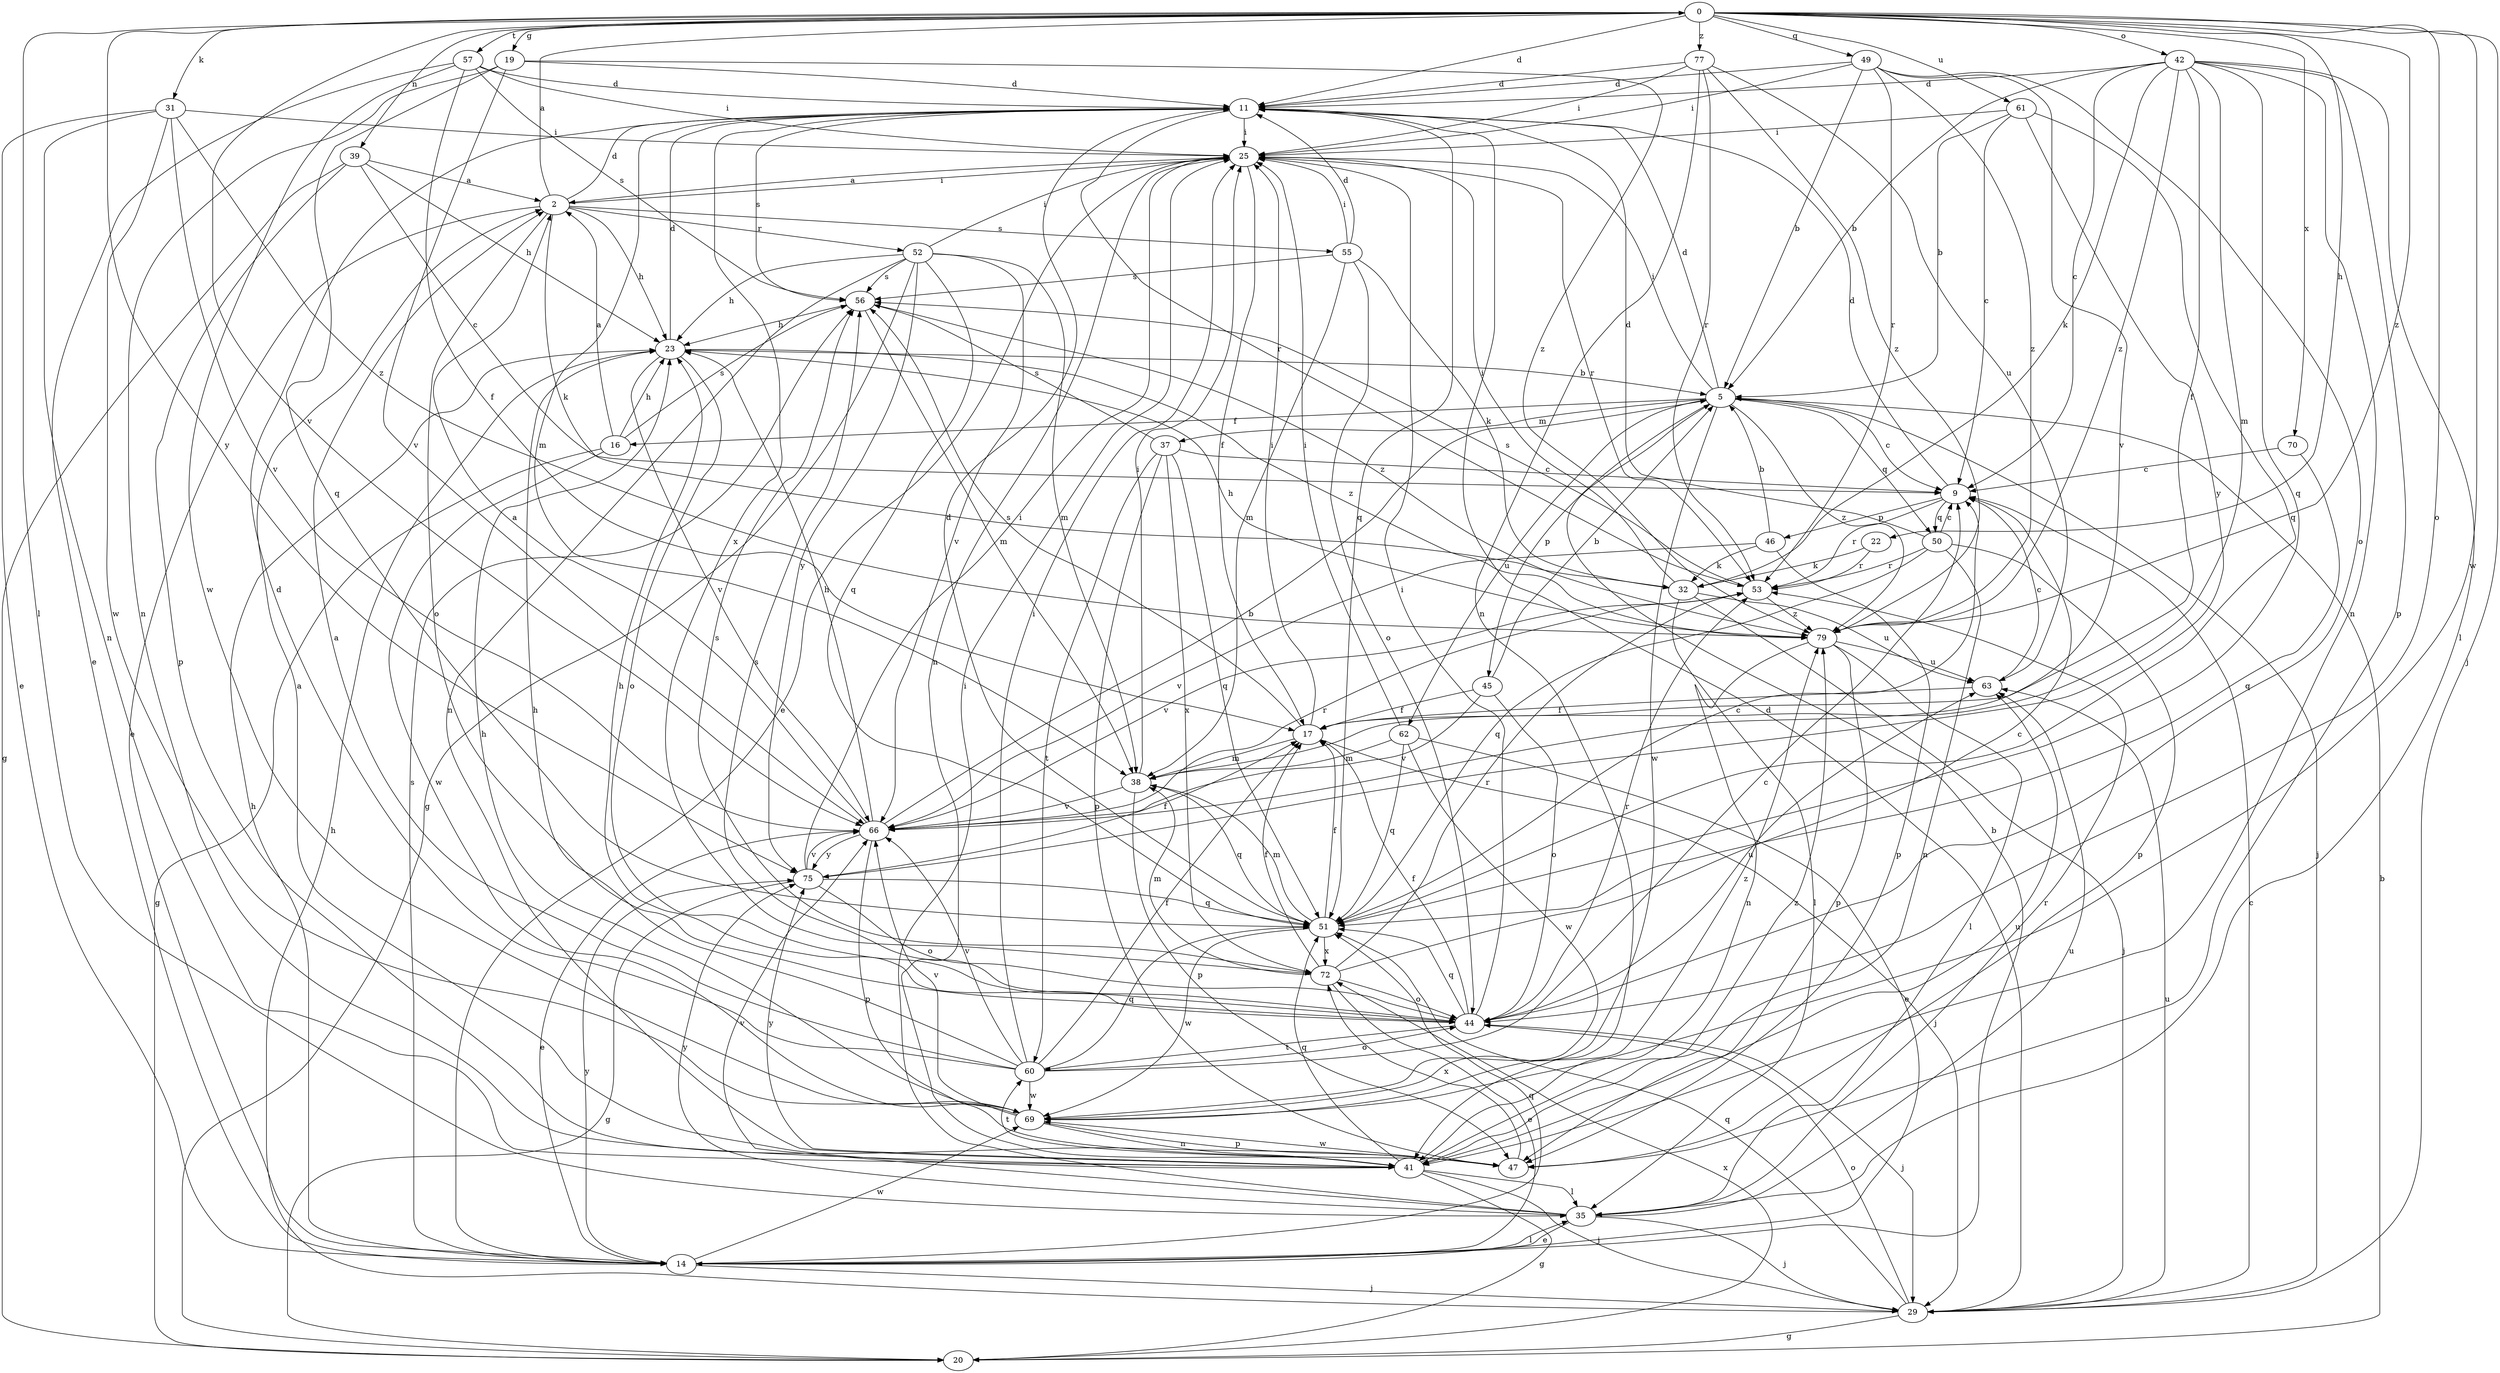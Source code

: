 strict digraph  {
0;
2;
5;
9;
11;
14;
16;
17;
19;
20;
22;
23;
25;
29;
31;
32;
35;
37;
38;
39;
41;
42;
44;
45;
46;
47;
49;
50;
51;
52;
53;
55;
56;
57;
60;
61;
62;
63;
66;
69;
70;
72;
75;
77;
79;
0 -> 11  [label=d];
0 -> 19  [label=g];
0 -> 22  [label=h];
0 -> 29  [label=j];
0 -> 31  [label=k];
0 -> 35  [label=l];
0 -> 39  [label=n];
0 -> 42  [label=o];
0 -> 44  [label=o];
0 -> 49  [label=q];
0 -> 57  [label=t];
0 -> 61  [label=u];
0 -> 66  [label=v];
0 -> 69  [label=w];
0 -> 70  [label=x];
0 -> 75  [label=y];
0 -> 77  [label=z];
0 -> 79  [label=z];
2 -> 0  [label=a];
2 -> 11  [label=d];
2 -> 14  [label=e];
2 -> 23  [label=h];
2 -> 25  [label=i];
2 -> 32  [label=k];
2 -> 44  [label=o];
2 -> 52  [label=r];
2 -> 55  [label=s];
5 -> 9  [label=c];
5 -> 11  [label=d];
5 -> 16  [label=f];
5 -> 25  [label=i];
5 -> 29  [label=j];
5 -> 37  [label=m];
5 -> 45  [label=p];
5 -> 50  [label=q];
5 -> 62  [label=u];
5 -> 69  [label=w];
5 -> 79  [label=z];
9 -> 11  [label=d];
9 -> 46  [label=p];
9 -> 50  [label=q];
9 -> 53  [label=r];
11 -> 25  [label=i];
11 -> 38  [label=m];
11 -> 51  [label=q];
11 -> 53  [label=r];
11 -> 56  [label=s];
11 -> 72  [label=x];
14 -> 5  [label=b];
14 -> 23  [label=h];
14 -> 29  [label=j];
14 -> 35  [label=l];
14 -> 51  [label=q];
14 -> 56  [label=s];
14 -> 69  [label=w];
14 -> 75  [label=y];
16 -> 2  [label=a];
16 -> 20  [label=g];
16 -> 23  [label=h];
16 -> 56  [label=s];
16 -> 69  [label=w];
17 -> 25  [label=i];
17 -> 29  [label=j];
17 -> 38  [label=m];
17 -> 56  [label=s];
19 -> 11  [label=d];
19 -> 41  [label=n];
19 -> 51  [label=q];
19 -> 66  [label=v];
19 -> 79  [label=z];
20 -> 5  [label=b];
20 -> 72  [label=x];
22 -> 32  [label=k];
22 -> 53  [label=r];
23 -> 5  [label=b];
23 -> 11  [label=d];
23 -> 44  [label=o];
23 -> 66  [label=v];
23 -> 79  [label=z];
25 -> 2  [label=a];
25 -> 14  [label=e];
25 -> 17  [label=f];
25 -> 41  [label=n];
25 -> 53  [label=r];
29 -> 9  [label=c];
29 -> 11  [label=d];
29 -> 20  [label=g];
29 -> 23  [label=h];
29 -> 44  [label=o];
29 -> 51  [label=q];
29 -> 63  [label=u];
31 -> 14  [label=e];
31 -> 25  [label=i];
31 -> 41  [label=n];
31 -> 66  [label=v];
31 -> 69  [label=w];
31 -> 79  [label=z];
32 -> 25  [label=i];
32 -> 29  [label=j];
32 -> 35  [label=l];
32 -> 63  [label=u];
35 -> 14  [label=e];
35 -> 25  [label=i];
35 -> 29  [label=j];
35 -> 53  [label=r];
35 -> 63  [label=u];
35 -> 66  [label=v];
35 -> 75  [label=y];
37 -> 9  [label=c];
37 -> 47  [label=p];
37 -> 51  [label=q];
37 -> 56  [label=s];
37 -> 60  [label=t];
37 -> 72  [label=x];
38 -> 25  [label=i];
38 -> 47  [label=p];
38 -> 51  [label=q];
38 -> 66  [label=v];
39 -> 2  [label=a];
39 -> 9  [label=c];
39 -> 20  [label=g];
39 -> 23  [label=h];
39 -> 47  [label=p];
41 -> 2  [label=a];
41 -> 20  [label=g];
41 -> 29  [label=j];
41 -> 35  [label=l];
41 -> 51  [label=q];
41 -> 60  [label=t];
41 -> 63  [label=u];
41 -> 75  [label=y];
41 -> 79  [label=z];
42 -> 5  [label=b];
42 -> 9  [label=c];
42 -> 11  [label=d];
42 -> 17  [label=f];
42 -> 32  [label=k];
42 -> 35  [label=l];
42 -> 38  [label=m];
42 -> 41  [label=n];
42 -> 47  [label=p];
42 -> 51  [label=q];
42 -> 79  [label=z];
44 -> 17  [label=f];
44 -> 23  [label=h];
44 -> 25  [label=i];
44 -> 29  [label=j];
44 -> 51  [label=q];
44 -> 53  [label=r];
44 -> 56  [label=s];
44 -> 60  [label=t];
44 -> 63  [label=u];
45 -> 5  [label=b];
45 -> 17  [label=f];
45 -> 44  [label=o];
45 -> 66  [label=v];
46 -> 5  [label=b];
46 -> 32  [label=k];
46 -> 47  [label=p];
46 -> 66  [label=v];
47 -> 69  [label=w];
47 -> 72  [label=x];
49 -> 5  [label=b];
49 -> 11  [label=d];
49 -> 25  [label=i];
49 -> 44  [label=o];
49 -> 53  [label=r];
49 -> 66  [label=v];
49 -> 79  [label=z];
50 -> 9  [label=c];
50 -> 11  [label=d];
50 -> 41  [label=n];
50 -> 47  [label=p];
50 -> 51  [label=q];
50 -> 53  [label=r];
51 -> 9  [label=c];
51 -> 11  [label=d];
51 -> 17  [label=f];
51 -> 38  [label=m];
51 -> 69  [label=w];
51 -> 72  [label=x];
52 -> 20  [label=g];
52 -> 23  [label=h];
52 -> 25  [label=i];
52 -> 38  [label=m];
52 -> 41  [label=n];
52 -> 51  [label=q];
52 -> 56  [label=s];
52 -> 66  [label=v];
52 -> 75  [label=y];
53 -> 56  [label=s];
53 -> 66  [label=v];
53 -> 79  [label=z];
55 -> 11  [label=d];
55 -> 25  [label=i];
55 -> 32  [label=k];
55 -> 38  [label=m];
55 -> 44  [label=o];
55 -> 56  [label=s];
56 -> 23  [label=h];
56 -> 38  [label=m];
56 -> 79  [label=z];
57 -> 11  [label=d];
57 -> 14  [label=e];
57 -> 17  [label=f];
57 -> 25  [label=i];
57 -> 56  [label=s];
57 -> 69  [label=w];
60 -> 2  [label=a];
60 -> 9  [label=c];
60 -> 11  [label=d];
60 -> 17  [label=f];
60 -> 23  [label=h];
60 -> 25  [label=i];
60 -> 44  [label=o];
60 -> 51  [label=q];
60 -> 66  [label=v];
60 -> 69  [label=w];
61 -> 5  [label=b];
61 -> 9  [label=c];
61 -> 25  [label=i];
61 -> 51  [label=q];
61 -> 75  [label=y];
62 -> 14  [label=e];
62 -> 25  [label=i];
62 -> 38  [label=m];
62 -> 51  [label=q];
62 -> 69  [label=w];
63 -> 9  [label=c];
63 -> 17  [label=f];
66 -> 2  [label=a];
66 -> 5  [label=b];
66 -> 14  [label=e];
66 -> 23  [label=h];
66 -> 47  [label=p];
66 -> 53  [label=r];
66 -> 75  [label=y];
69 -> 23  [label=h];
69 -> 41  [label=n];
69 -> 47  [label=p];
69 -> 66  [label=v];
69 -> 79  [label=z];
70 -> 9  [label=c];
70 -> 51  [label=q];
72 -> 9  [label=c];
72 -> 14  [label=e];
72 -> 17  [label=f];
72 -> 38  [label=m];
72 -> 44  [label=o];
72 -> 53  [label=r];
72 -> 56  [label=s];
75 -> 17  [label=f];
75 -> 20  [label=g];
75 -> 25  [label=i];
75 -> 44  [label=o];
75 -> 51  [label=q];
75 -> 66  [label=v];
77 -> 11  [label=d];
77 -> 25  [label=i];
77 -> 41  [label=n];
77 -> 53  [label=r];
77 -> 63  [label=u];
77 -> 79  [label=z];
79 -> 23  [label=h];
79 -> 35  [label=l];
79 -> 41  [label=n];
79 -> 47  [label=p];
79 -> 63  [label=u];
}
